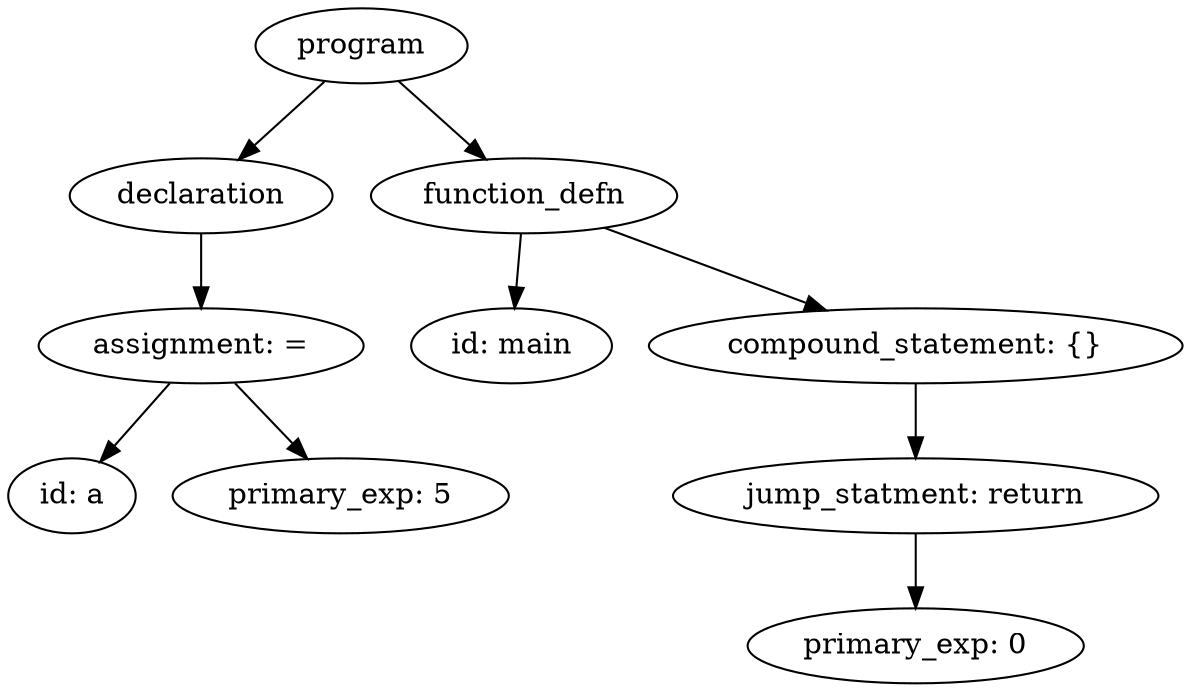 strict digraph "" {
	graph [bb="0,0,563.59,324"];
	node [label="\N"];
	23	[height=0.5,
		label=program,
		pos="169.55,306",
		width=1.4082];
	16	[height=0.5,
		label=declaration,
		pos="92.547,234",
		width=1.7512];
	23 -> 16	[pos="e,110.58,251.39 151.69,288.76 141.75,279.73 129.21,268.33 118.23,258.35"];
	22	[height=0.5,
		label=function_defn,
		pos="247.55,234",
		width=2.0417];
	23 -> 22	[pos="e,229.1,251.55 187.25,289.12 197.4,280 210.33,268.4 221.61,258.28"];
	15	[height=0.5,
		label="assignment: =",
		pos="92.547,162",
		width=2.1667];
	16 -> 15	[pos="e,92.547,180.1 92.547,215.7 92.547,207.98 92.547,198.71 92.547,190.11"];
	18	[height=0.5,
		label="id: main",
		pos="241.55,162",
		width=1.336];
	22 -> 18	[pos="e,243.01,180.1 246.06,215.7 245.4,207.98 244.61,198.71 243.87,190.11"];
	21	[height=0.5,
		label="compound_statement: {}",
		pos="435.55,162",
		width=3.5566];
	22 -> 21	[pos="e,392.5,179.03 286.05,218.67 313.96,208.27 352.06,194.09 382.8,182.64"];
	13	[height=0.5,
		label="id: a",
		pos="30.547,90",
		width=0.84854];
	15 -> 13	[pos="e,44.149,106.36 77.539,144.05 69.508,134.99 59.505,123.69 50.795,113.86"];
	14	[height=0.5,
		label="primary_exp: 5",
		pos="159.55,90",
		width=2.2387];
	15 -> 14	[pos="e,143.48,107.79 108.77,144.05 117.08,135.37 127.34,124.64 136.47,115.11"];
	20	[height=0.5,
		label="jump_statment: return",
		pos="435.55,90",
		width=3.2361];
	21 -> 20	[pos="e,435.55,108.1 435.55,143.7 435.55,135.98 435.55,126.71 435.55,118.11"];
	19	[height=0.5,
		label="primary_exp: 0",
		pos="435.55,18",
		width=2.2387];
	20 -> 19	[pos="e,435.55,36.104 435.55,71.697 435.55,63.983 435.55,54.712 435.55,46.112"];
}
